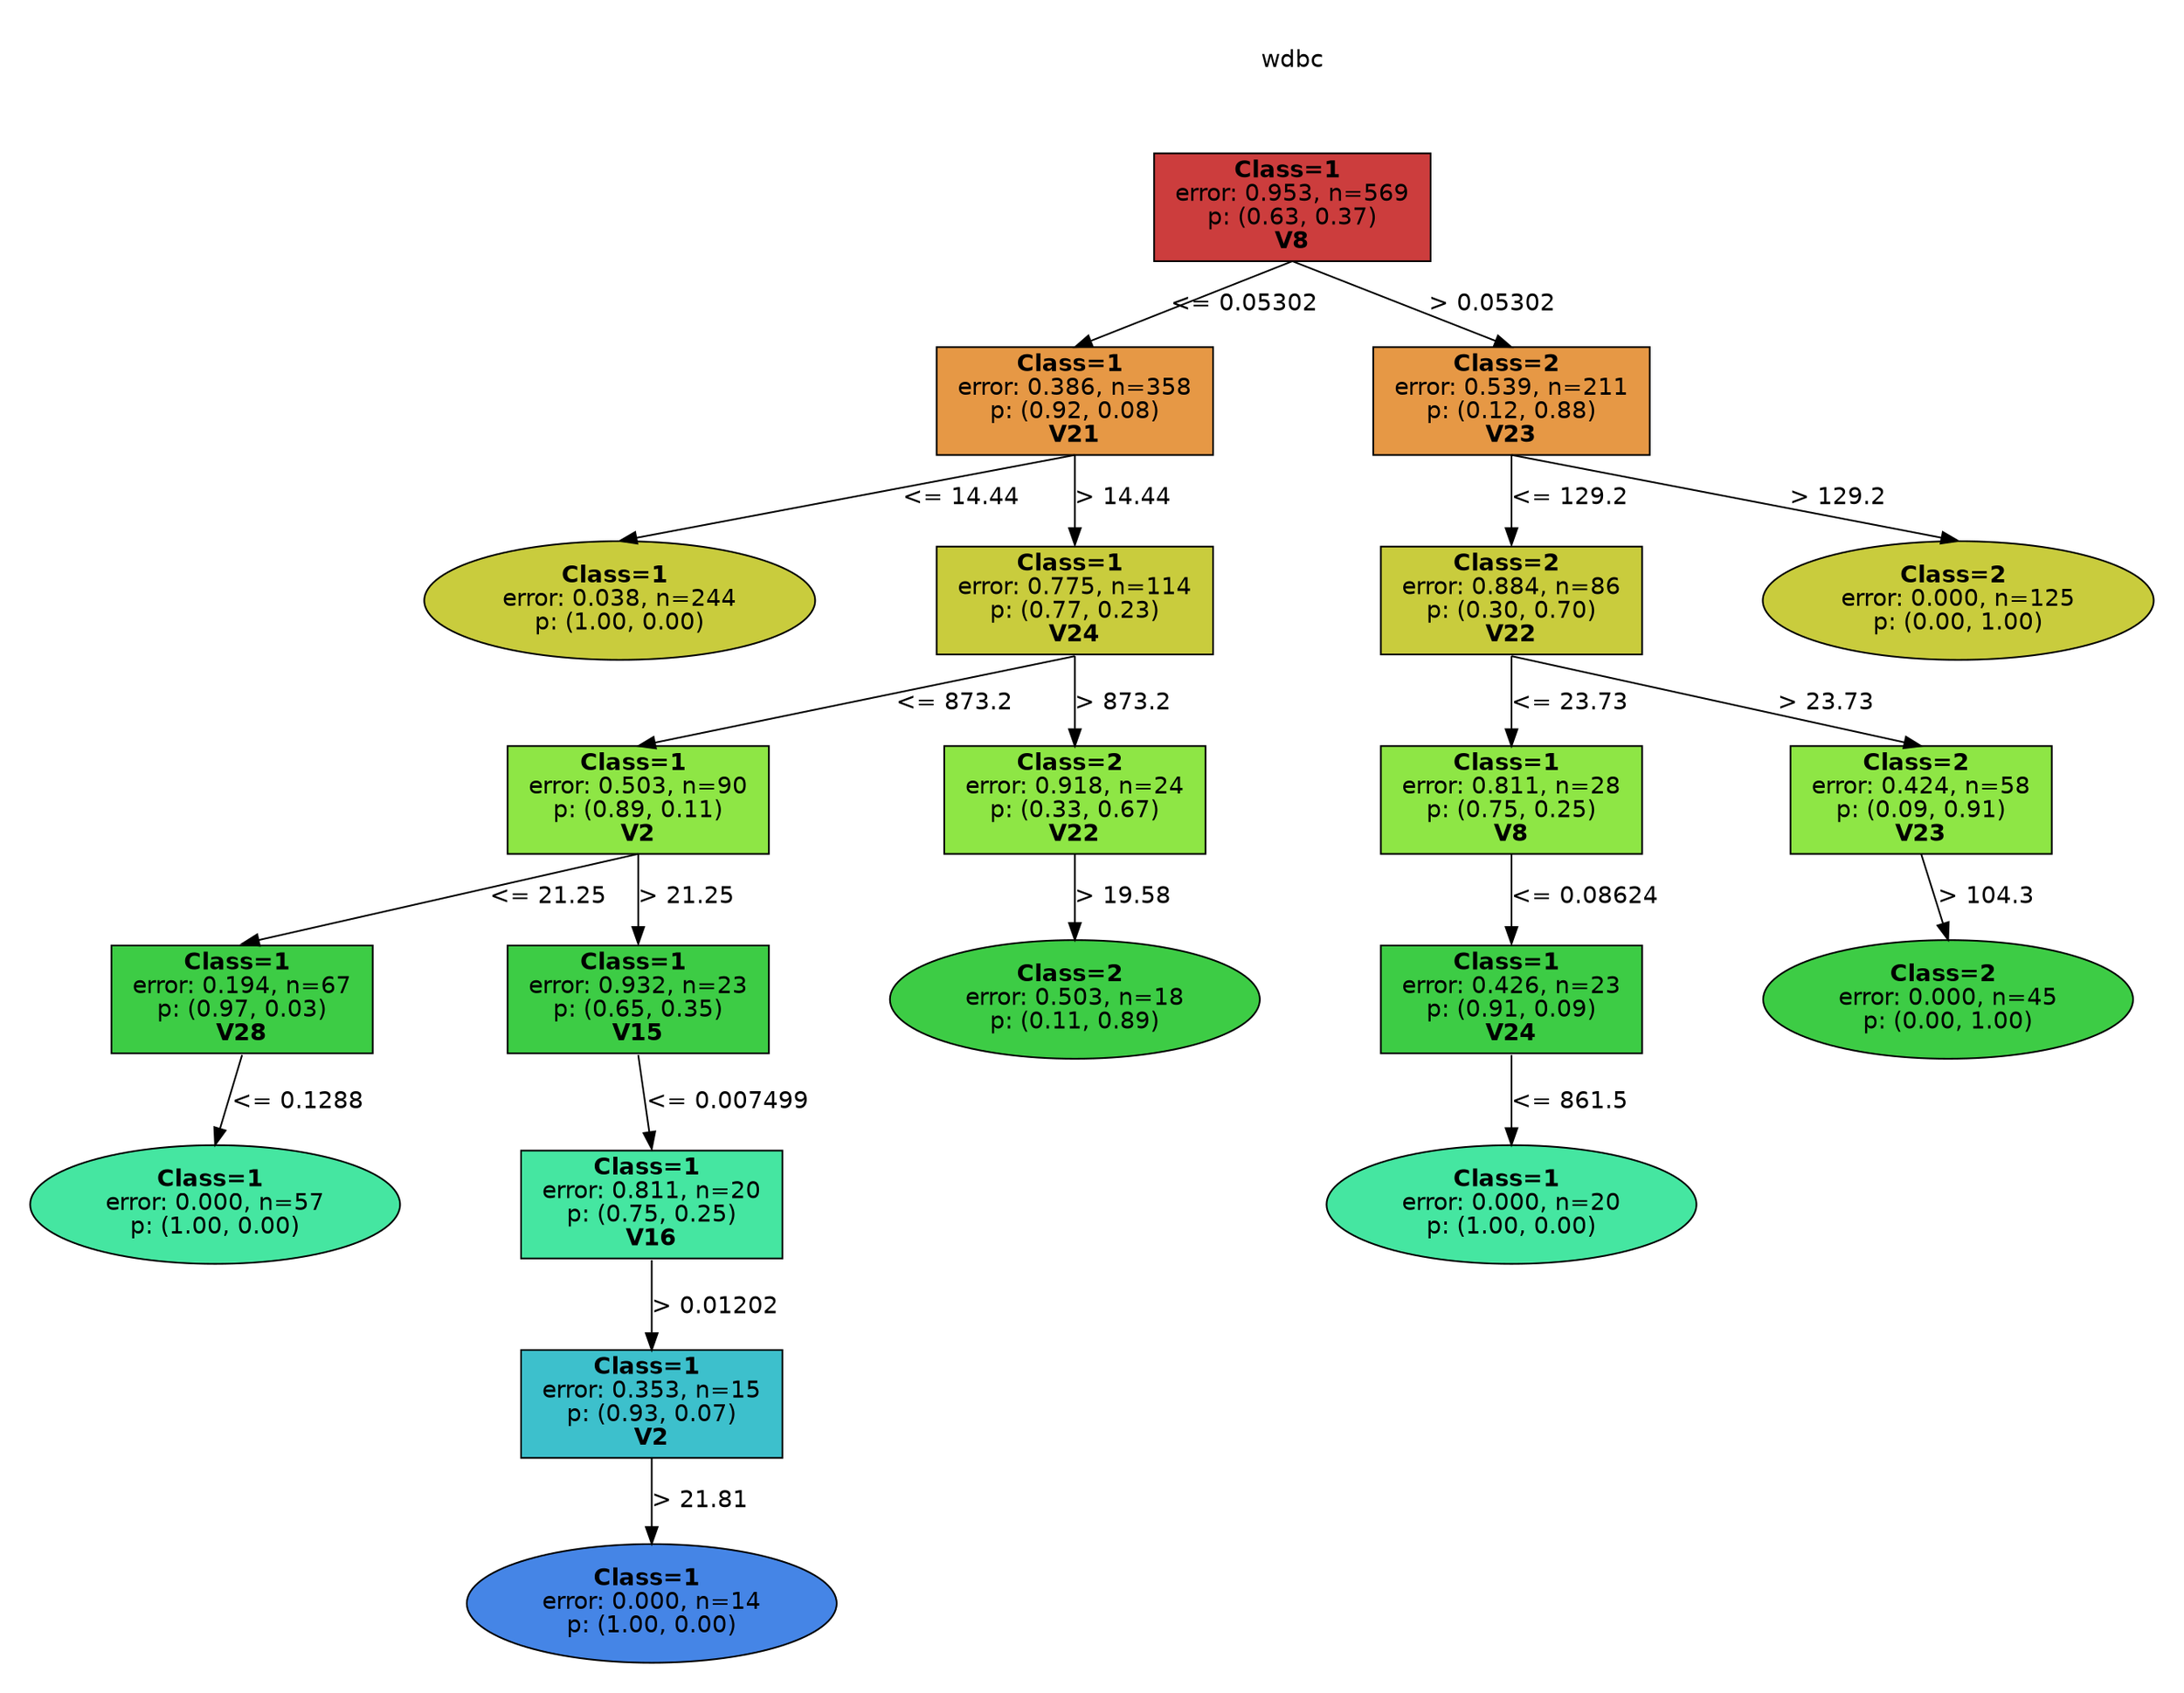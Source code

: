 digraph Tree {
splines=false;
graph [pad=".25", ranksep="0.5", nodesep="1"];
node [shape=rect, style="filled", color="black", fontname="helvetica",fillcolor="white"] ;
edge [fontname="helvetica"] ;
0 [label="wdbc", shape=plaintext];
0:s -> 1:n [style=invis];   
1 [label=<<b> Class=1 </b> <br/> error: 0.953, n=569 <br/> p: (0.63, 0.37) <br/><b>V8</b>>, fillcolor="0.000 0.7 0.800", shape="rect"];
2 [label=<<b> Class=1 </b> <br/> error: 0.386, n=358 <br/> p: (0.92, 0.08) <br/><b>V21</b>>, fillcolor="0.086 0.7 0.900", shape="rect"];
1:s -> 2:n [label="<= 0.05302"] ;
3 [label=<<b> Class=1 </b> <br/> error: 0.038, n=244 <br/> p: (1.00, 0.00) >, fillcolor="0.171 0.7 0.800", shape="oval"];
2:s -> 3:n [label="<= 14.44"] ;
4 [label=<<b> Class=1 </b> <br/> error: 0.775, n=114 <br/> p: (0.77, 0.23) <br/><b>V24</b>>, fillcolor="0.171 0.7 0.800", shape="rect"];
2:s -> 4:n [label="> 14.44"] ;
5 [label=<<b> Class=1 </b> <br/> error: 0.503, n=90 <br/> p: (0.89, 0.11) <br/><b>V2</b>>, fillcolor="0.257 0.7 0.900", shape="rect"];
4:s -> 5:n [label="<= 873.2"] ;
6 [label=<<b> Class=1 </b> <br/> error: 0.194, n=67 <br/> p: (0.97, 0.03) <br/><b>V28</b>>, fillcolor="0.343 0.7 0.800", shape="rect"];
5:s -> 6:n [label="<= 21.25"] ;
7 [label=<<b> Class=1 </b> <br/> error: 0.000, n=57 <br/> p: (1.00, 0.00) >, fillcolor="0.429 0.7 0.900", shape="oval"];
6:s -> 7:n [label="<= 0.1288"] ;
8 [label=<<b> Class=1 </b> <br/> error: 0.932, n=23 <br/> p: (0.65, 0.35) <br/><b>V15</b>>, fillcolor="0.343 0.7 0.800", shape="rect"];
5:s -> 8:n [label="> 21.25"] ;
9 [label=<<b> Class=1 </b> <br/> error: 0.811, n=20 <br/> p: (0.75, 0.25) <br/><b>V16</b>>, fillcolor="0.429 0.7 0.900", shape="rect"];
8:s -> 9:n [label="<= 0.007499"] ;
10 [label=<<b> Class=1 </b> <br/> error: 0.353, n=15 <br/> p: (0.93, 0.07) <br/><b>V2</b>>, fillcolor="0.514 0.7 0.800", shape="rect"];
9:s -> 10:n [label="> 0.01202"] ;
11 [label=<<b> Class=1 </b> <br/> error: 0.000, n=14 <br/> p: (1.00, 0.00) >, fillcolor="0.600 0.7 0.900", shape="oval"];
10:s -> 11:n [label="> 21.81"] ;
12 [label=<<b> Class=2 </b> <br/> error: 0.918, n=24 <br/> p: (0.33, 0.67) <br/><b>V22</b>>, fillcolor="0.257 0.7 0.900", shape="rect"];
4:s -> 12:n [label="> 873.2"] ;
13 [label=<<b> Class=2 </b> <br/> error: 0.503, n=18 <br/> p: (0.11, 0.89) >, fillcolor="0.343 0.7 0.800", shape="oval"];
12:s -> 13:n [label="> 19.58"] ;
14 [label=<<b> Class=2 </b> <br/> error: 0.539, n=211 <br/> p: (0.12, 0.88) <br/><b>V23</b>>, fillcolor="0.086 0.7 0.900", shape="rect"];
1:s -> 14:n [label="> 0.05302"] ;
15 [label=<<b> Class=2 </b> <br/> error: 0.884, n=86 <br/> p: (0.30, 0.70) <br/><b>V22</b>>, fillcolor="0.171 0.7 0.800", shape="rect"];
14:s -> 15:n [label="<= 129.2"] ;
16 [label=<<b> Class=1 </b> <br/> error: 0.811, n=28 <br/> p: (0.75, 0.25) <br/><b>V8</b>>, fillcolor="0.257 0.7 0.900", shape="rect"];
15:s -> 16:n [label="<= 23.73"] ;
17 [label=<<b> Class=1 </b> <br/> error: 0.426, n=23 <br/> p: (0.91, 0.09) <br/><b>V24</b>>, fillcolor="0.343 0.7 0.800", shape="rect"];
16:s -> 17:n [label="<= 0.08624"] ;
18 [label=<<b> Class=1 </b> <br/> error: 0.000, n=20 <br/> p: (1.00, 0.00) >, fillcolor="0.429 0.7 0.900", shape="oval"];
17:s -> 18:n [label="<= 861.5"] ;
19 [label=<<b> Class=2 </b> <br/> error: 0.424, n=58 <br/> p: (0.09, 0.91) <br/><b>V23</b>>, fillcolor="0.257 0.7 0.900", shape="rect"];
15:s -> 19:n [label="> 23.73"] ;
20 [label=<<b> Class=2 </b> <br/> error: 0.000, n=45 <br/> p: (0.00, 1.00) >, fillcolor="0.343 0.7 0.800", shape="oval"];
19:s -> 20:n [label="> 104.3"] ;
21 [label=<<b> Class=2 </b> <br/> error: 0.000, n=125 <br/> p: (0.00, 1.00) >, fillcolor="0.171 0.7 0.800", shape="oval"];
14:s -> 21:n [label="> 129.2"] ;

}
